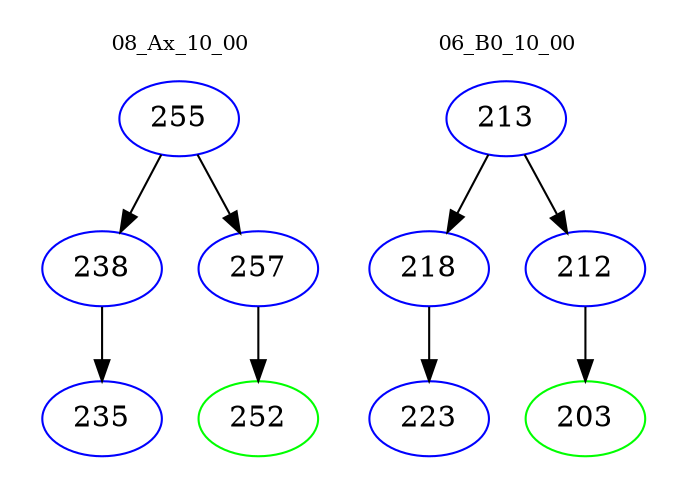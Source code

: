 digraph{
subgraph cluster_0 {
color = white
label = "08_Ax_10_00";
fontsize=10;
T0_255 [label="255", color="blue"]
T0_255 -> T0_238 [color="black"]
T0_238 [label="238", color="blue"]
T0_238 -> T0_235 [color="black"]
T0_235 [label="235", color="blue"]
T0_255 -> T0_257 [color="black"]
T0_257 [label="257", color="blue"]
T0_257 -> T0_252 [color="black"]
T0_252 [label="252", color="green"]
}
subgraph cluster_1 {
color = white
label = "06_B0_10_00";
fontsize=10;
T1_213 [label="213", color="blue"]
T1_213 -> T1_218 [color="black"]
T1_218 [label="218", color="blue"]
T1_218 -> T1_223 [color="black"]
T1_223 [label="223", color="blue"]
T1_213 -> T1_212 [color="black"]
T1_212 [label="212", color="blue"]
T1_212 -> T1_203 [color="black"]
T1_203 [label="203", color="green"]
}
}
